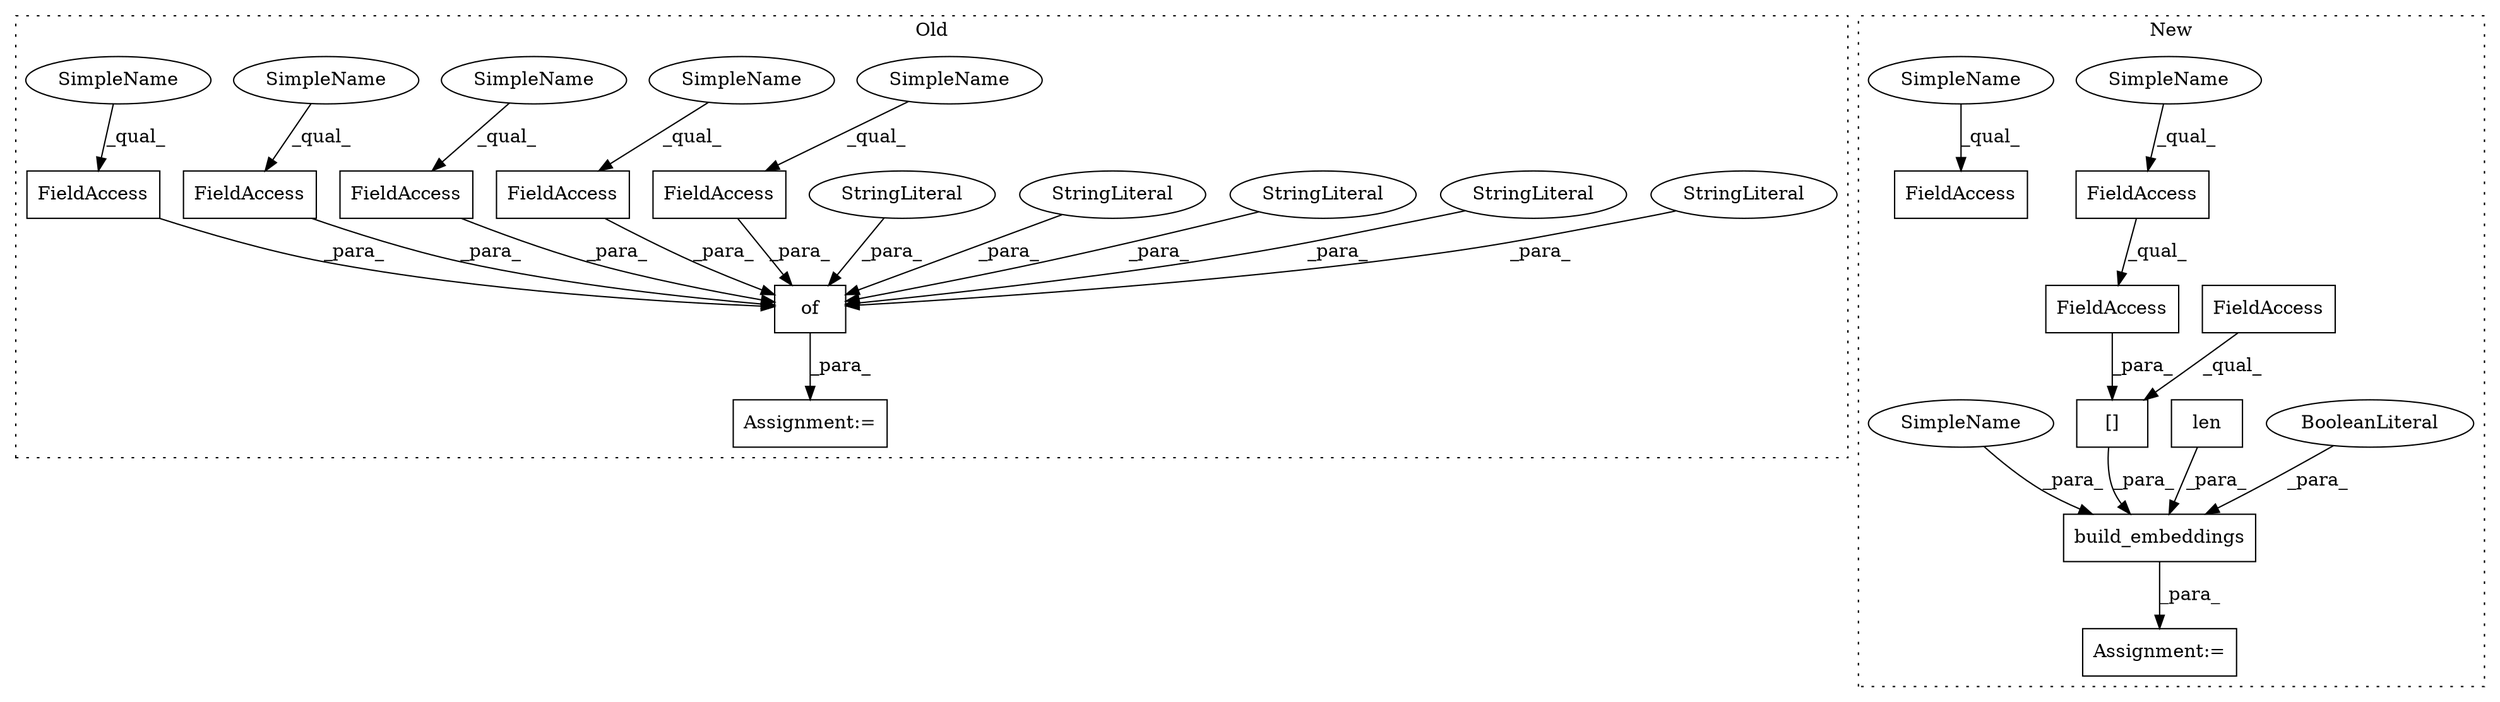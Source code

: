 digraph G {
subgraph cluster0 {
1 [label="of" a="32" s="19409,19629" l="3,1" shape="box"];
4 [label="StringLiteral" a="45" s="19460" l="19" shape="ellipse"];
5 [label="StringLiteral" a="45" s="19508" l="12" shape="ellipse"];
6 [label="StringLiteral" a="45" s="19412" l="19" shape="ellipse"];
7 [label="StringLiteral" a="45" s="19590" l="15" shape="ellipse"];
8 [label="StringLiteral" a="45" s="19542" l="19" shape="ellipse"];
10 [label="FieldAccess" a="22" s="19480" l="27" shape="box"];
11 [label="FieldAccess" a="22" s="19606" l="23" shape="box"];
12 [label="FieldAccess" a="22" s="19521" l="20" shape="box"];
13 [label="FieldAccess" a="22" s="19562" l="27" shape="box"];
14 [label="FieldAccess" a="22" s="19432" l="27" shape="box"];
15 [label="Assignment:=" a="7" s="19404" l="1" shape="box"];
22 [label="SimpleName" a="42" s="19432" l="9" shape="ellipse"];
23 [label="SimpleName" a="42" s="19480" l="9" shape="ellipse"];
24 [label="SimpleName" a="42" s="19562" l="9" shape="ellipse"];
25 [label="SimpleName" a="42" s="19521" l="9" shape="ellipse"];
26 [label="SimpleName" a="42" s="19606" l="9" shape="ellipse"];
label = "Old";
style="dotted";
}
subgraph cluster1 {
2 [label="build_embeddings" a="32" s="20024,20123" l="17,1" shape="box"];
3 [label="BooleanLiteral" a="9" s="20099" l="4" shape="ellipse"];
9 [label="len" a="32" s="20084,20097" l="4,1" shape="box"];
16 [label="[]" a="2" s="20051,20082" l="15,1" shape="box"];
17 [label="FieldAccess" a="22" s="20066" l="16" shape="box"];
18 [label="FieldAccess" a="22" s="20051" l="14" shape="box"];
19 [label="FieldAccess" a="22" s="20066" l="7" shape="box"];
20 [label="FieldAccess" a="22" s="20615" l="7" shape="box"];
21 [label="Assignment:=" a="7" s="20023" l="1" shape="box"];
27 [label="SimpleName" a="42" s="20066" l="4" shape="ellipse"];
28 [label="SimpleName" a="42" s="20615" l="4" shape="ellipse"];
29 [label="SimpleName" a="42" s="20041" l="9" shape="ellipse"];
label = "New";
style="dotted";
}
1 -> 15 [label="_para_"];
2 -> 21 [label="_para_"];
3 -> 2 [label="_para_"];
4 -> 1 [label="_para_"];
5 -> 1 [label="_para_"];
6 -> 1 [label="_para_"];
7 -> 1 [label="_para_"];
8 -> 1 [label="_para_"];
9 -> 2 [label="_para_"];
10 -> 1 [label="_para_"];
11 -> 1 [label="_para_"];
12 -> 1 [label="_para_"];
13 -> 1 [label="_para_"];
14 -> 1 [label="_para_"];
16 -> 2 [label="_para_"];
17 -> 16 [label="_para_"];
18 -> 16 [label="_qual_"];
19 -> 17 [label="_qual_"];
22 -> 14 [label="_qual_"];
23 -> 10 [label="_qual_"];
24 -> 13 [label="_qual_"];
25 -> 12 [label="_qual_"];
26 -> 11 [label="_qual_"];
27 -> 19 [label="_qual_"];
28 -> 20 [label="_qual_"];
29 -> 2 [label="_para_"];
}